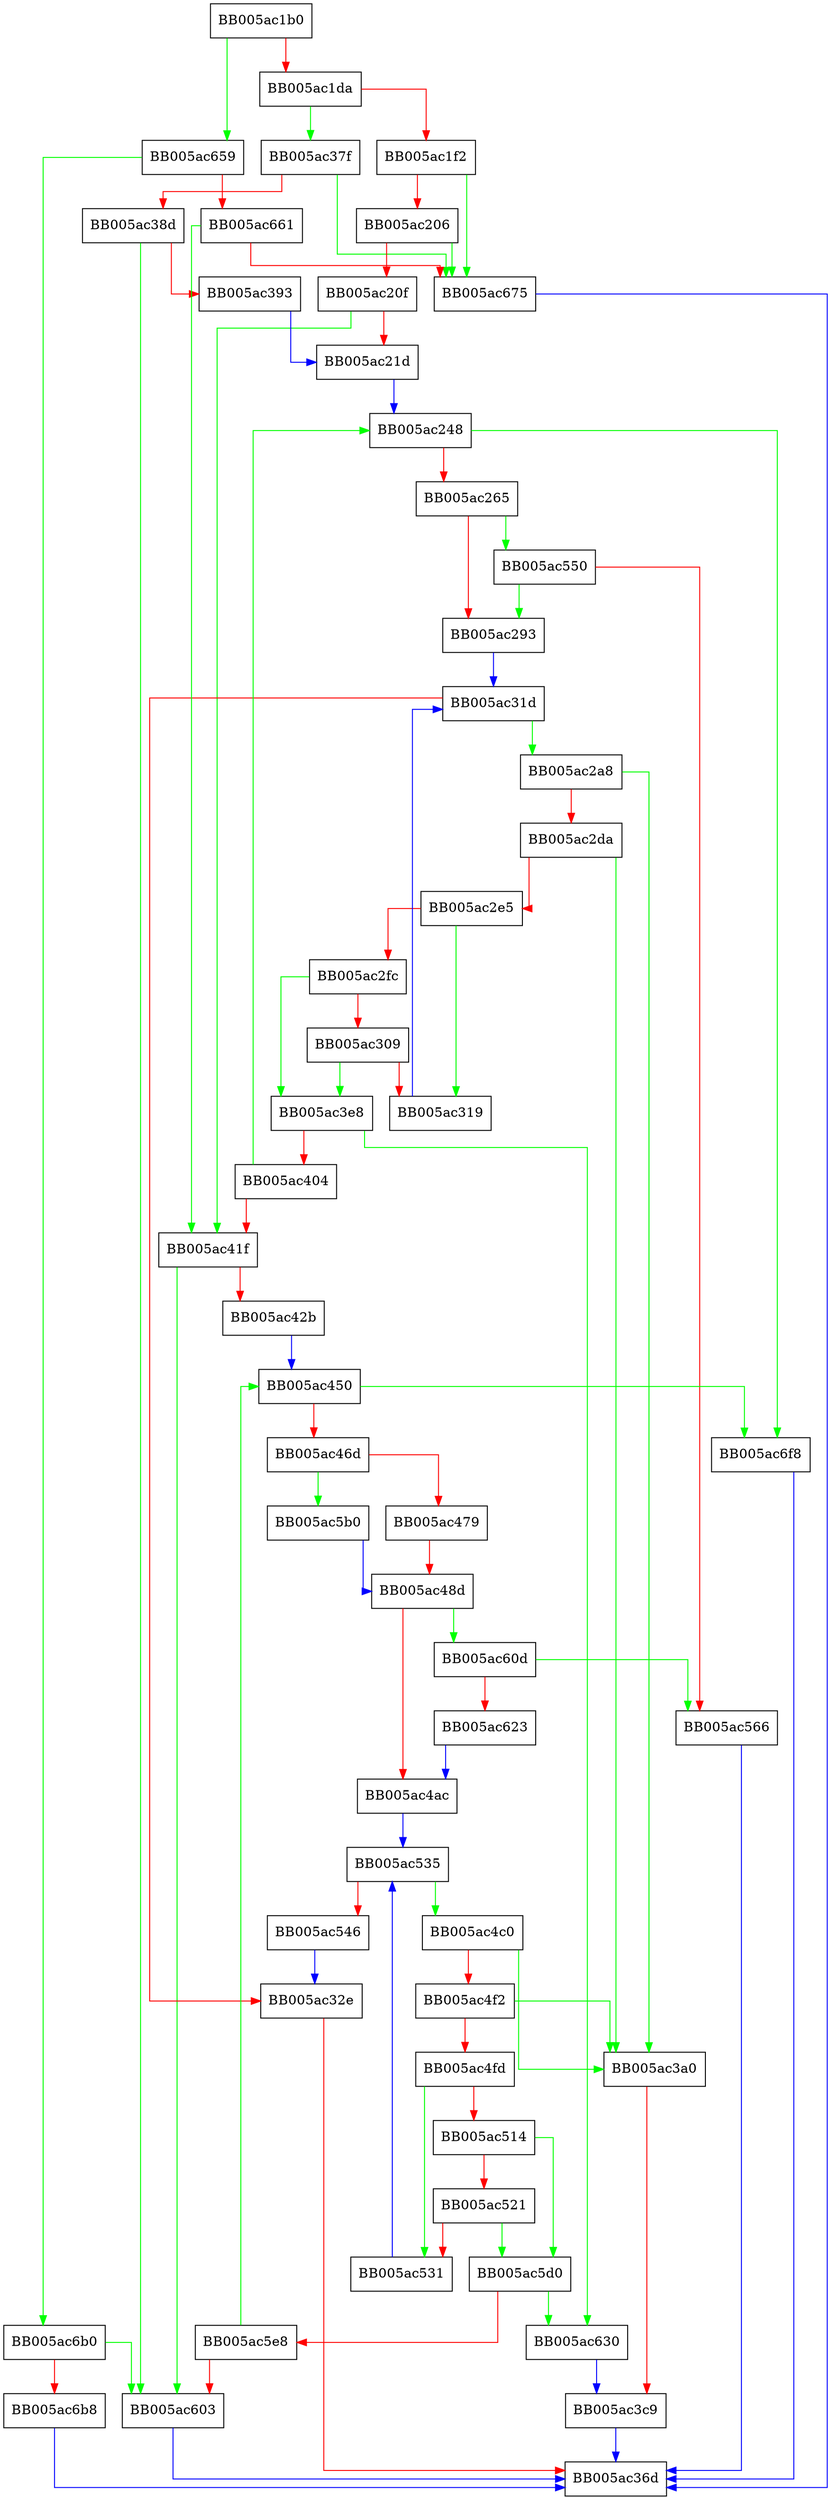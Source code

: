 digraph OSSL_ESS_check_signing_certs {
  node [shape="box"];
  graph [splines=ortho];
  BB005ac1b0 -> BB005ac659 [color="green"];
  BB005ac1b0 -> BB005ac1da [color="red"];
  BB005ac1da -> BB005ac37f [color="green"];
  BB005ac1da -> BB005ac1f2 [color="red"];
  BB005ac1f2 -> BB005ac675 [color="green"];
  BB005ac1f2 -> BB005ac206 [color="red"];
  BB005ac206 -> BB005ac675 [color="green"];
  BB005ac206 -> BB005ac20f [color="red"];
  BB005ac20f -> BB005ac41f [color="green"];
  BB005ac20f -> BB005ac21d [color="red"];
  BB005ac21d -> BB005ac248 [color="blue"];
  BB005ac248 -> BB005ac6f8 [color="green"];
  BB005ac248 -> BB005ac265 [color="red"];
  BB005ac265 -> BB005ac550 [color="green"];
  BB005ac265 -> BB005ac293 [color="red"];
  BB005ac293 -> BB005ac31d [color="blue"];
  BB005ac2a8 -> BB005ac3a0 [color="green"];
  BB005ac2a8 -> BB005ac2da [color="red"];
  BB005ac2da -> BB005ac3a0 [color="green"];
  BB005ac2da -> BB005ac2e5 [color="red"];
  BB005ac2e5 -> BB005ac319 [color="green"];
  BB005ac2e5 -> BB005ac2fc [color="red"];
  BB005ac2fc -> BB005ac3e8 [color="green"];
  BB005ac2fc -> BB005ac309 [color="red"];
  BB005ac309 -> BB005ac3e8 [color="green"];
  BB005ac309 -> BB005ac319 [color="red"];
  BB005ac319 -> BB005ac31d [color="blue"];
  BB005ac31d -> BB005ac2a8 [color="green"];
  BB005ac31d -> BB005ac32e [color="red"];
  BB005ac32e -> BB005ac36d [color="red"];
  BB005ac37f -> BB005ac675 [color="green"];
  BB005ac37f -> BB005ac38d [color="red"];
  BB005ac38d -> BB005ac603 [color="green"];
  BB005ac38d -> BB005ac393 [color="red"];
  BB005ac393 -> BB005ac21d [color="blue"];
  BB005ac3a0 -> BB005ac3c9 [color="red"];
  BB005ac3c9 -> BB005ac36d [color="blue"];
  BB005ac3e8 -> BB005ac630 [color="green"];
  BB005ac3e8 -> BB005ac404 [color="red"];
  BB005ac404 -> BB005ac248 [color="green"];
  BB005ac404 -> BB005ac41f [color="red"];
  BB005ac41f -> BB005ac603 [color="green"];
  BB005ac41f -> BB005ac42b [color="red"];
  BB005ac42b -> BB005ac450 [color="blue"];
  BB005ac450 -> BB005ac6f8 [color="green"];
  BB005ac450 -> BB005ac46d [color="red"];
  BB005ac46d -> BB005ac5b0 [color="green"];
  BB005ac46d -> BB005ac479 [color="red"];
  BB005ac479 -> BB005ac48d [color="red"];
  BB005ac48d -> BB005ac60d [color="green"];
  BB005ac48d -> BB005ac4ac [color="red"];
  BB005ac4ac -> BB005ac535 [color="blue"];
  BB005ac4c0 -> BB005ac3a0 [color="green"];
  BB005ac4c0 -> BB005ac4f2 [color="red"];
  BB005ac4f2 -> BB005ac3a0 [color="green"];
  BB005ac4f2 -> BB005ac4fd [color="red"];
  BB005ac4fd -> BB005ac531 [color="green"];
  BB005ac4fd -> BB005ac514 [color="red"];
  BB005ac514 -> BB005ac5d0 [color="green"];
  BB005ac514 -> BB005ac521 [color="red"];
  BB005ac521 -> BB005ac5d0 [color="green"];
  BB005ac521 -> BB005ac531 [color="red"];
  BB005ac531 -> BB005ac535 [color="blue"];
  BB005ac535 -> BB005ac4c0 [color="green"];
  BB005ac535 -> BB005ac546 [color="red"];
  BB005ac546 -> BB005ac32e [color="blue"];
  BB005ac550 -> BB005ac293 [color="green"];
  BB005ac550 -> BB005ac566 [color="red"];
  BB005ac566 -> BB005ac36d [color="blue"];
  BB005ac5b0 -> BB005ac48d [color="blue"];
  BB005ac5d0 -> BB005ac630 [color="green"];
  BB005ac5d0 -> BB005ac5e8 [color="red"];
  BB005ac5e8 -> BB005ac450 [color="green"];
  BB005ac5e8 -> BB005ac603 [color="red"];
  BB005ac603 -> BB005ac36d [color="blue"];
  BB005ac60d -> BB005ac566 [color="green"];
  BB005ac60d -> BB005ac623 [color="red"];
  BB005ac623 -> BB005ac4ac [color="blue"];
  BB005ac630 -> BB005ac3c9 [color="blue"];
  BB005ac659 -> BB005ac6b0 [color="green"];
  BB005ac659 -> BB005ac661 [color="red"];
  BB005ac661 -> BB005ac41f [color="green"];
  BB005ac661 -> BB005ac675 [color="red"];
  BB005ac675 -> BB005ac36d [color="blue"];
  BB005ac6b0 -> BB005ac603 [color="green"];
  BB005ac6b0 -> BB005ac6b8 [color="red"];
  BB005ac6b8 -> BB005ac36d [color="blue"];
  BB005ac6f8 -> BB005ac36d [color="blue"];
}